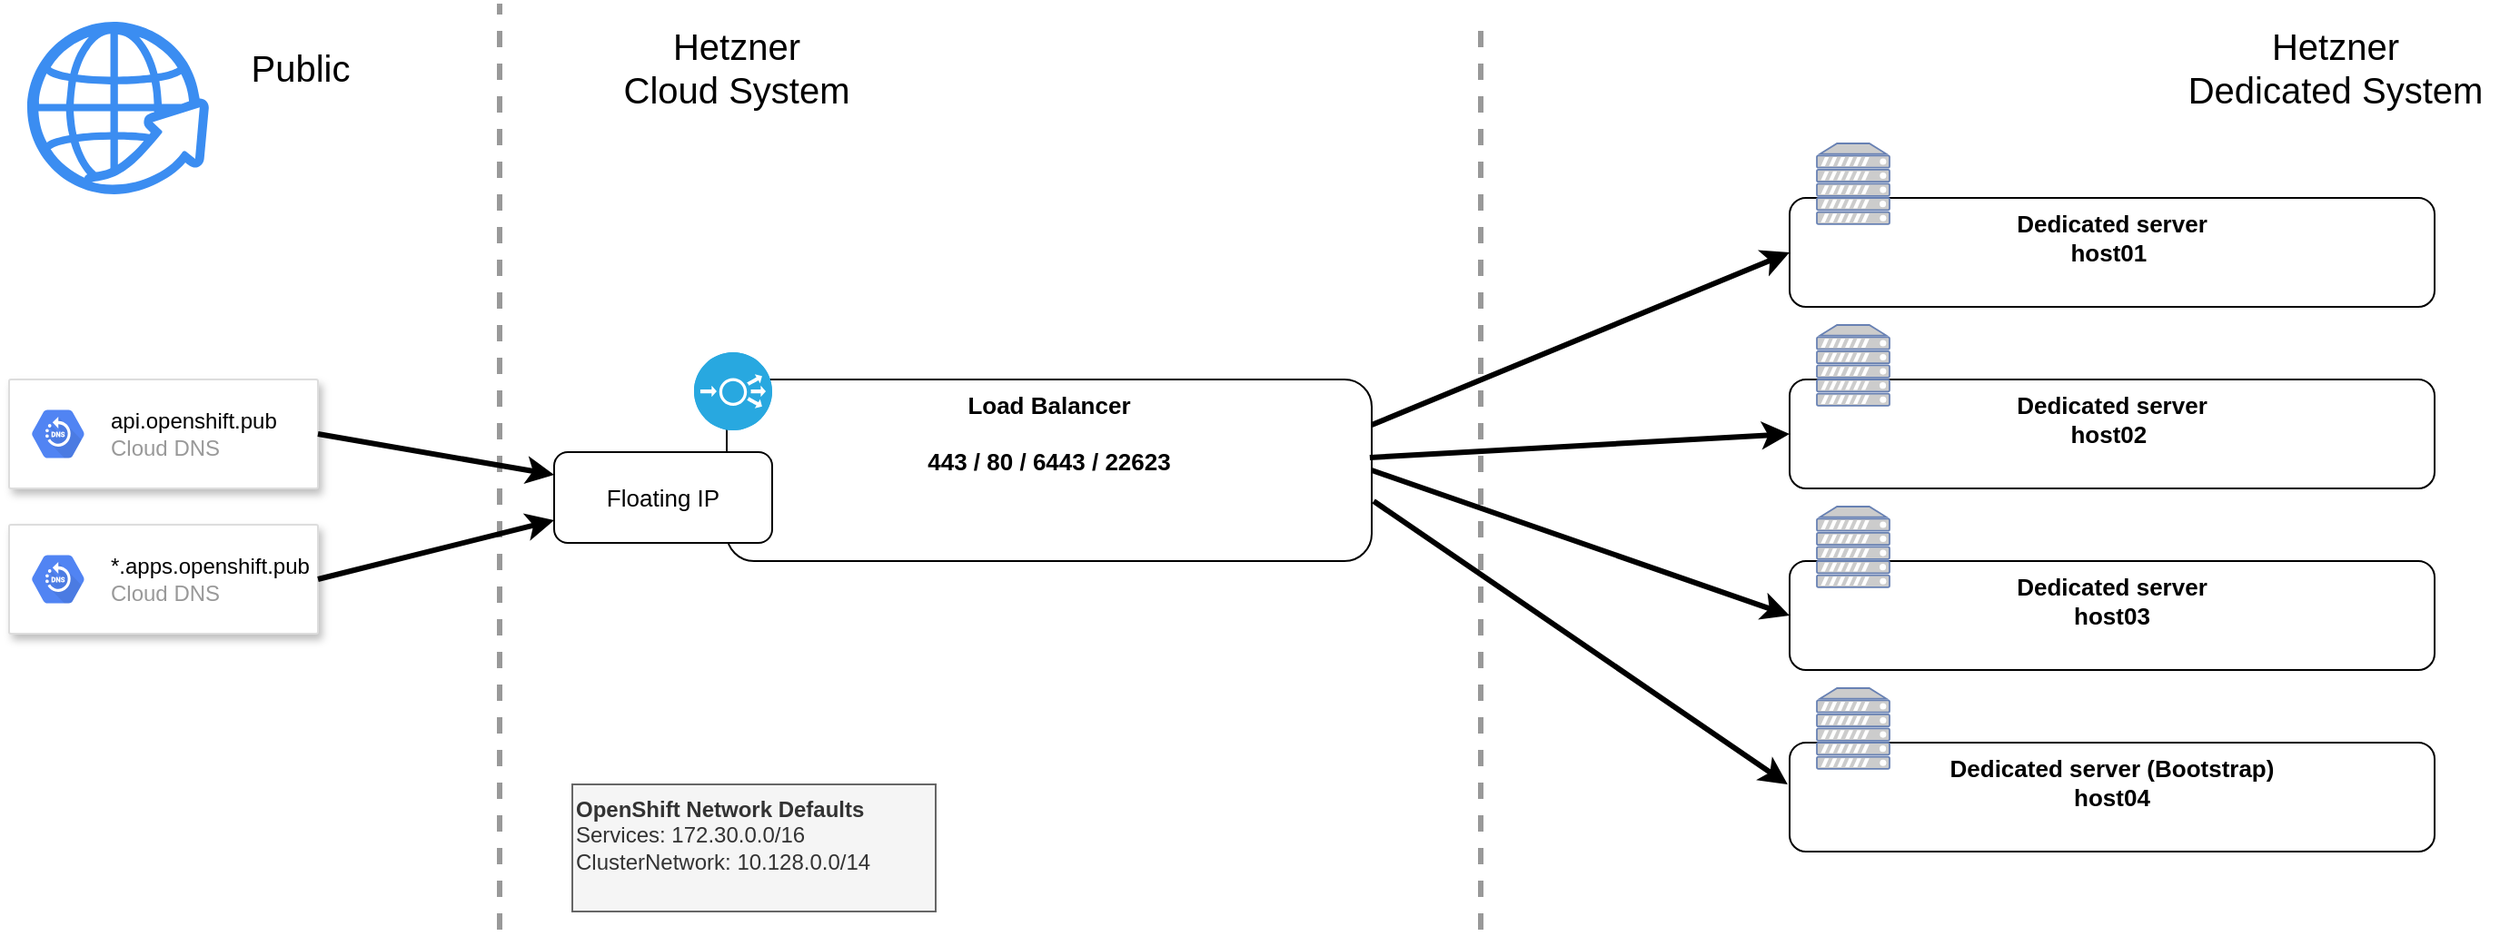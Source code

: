 <mxfile version="14.5.0" type="device" pages="3"><diagram name="v3" id="lkfcKG6pp35yIH5MP4dc"><mxGraphModel dx="3226" dy="1108" grid="1" gridSize="10" guides="1" tooltips="1" connect="1" arrows="1" fold="1" page="1" pageScale="1" pageWidth="1100" pageHeight="850" background="#ffffff" math="0" shadow="0"><root><mxCell id="eTgvTihLtoN4l96RWgwD-0"/><mxCell id="eTgvTihLtoN4l96RWgwD-1" parent="eTgvTihLtoN4l96RWgwD-0"/><mxCell id="eTgvTihLtoN4l96RWgwD-2" value="Hetzner&lt;br&gt;Dedicated System" style="text;html=1;align=center;verticalAlign=middle;resizable=0;points=[];autosize=1;fontSize=20;" vertex="1" parent="eTgvTihLtoN4l96RWgwD-1"><mxGeometry x="900" y="20" width="180" height="50" as="geometry"/></mxCell><mxCell id="eTgvTihLtoN4l96RWgwD-3" value="Hetzner&lt;br&gt;Cloud System" style="text;html=1;align=center;verticalAlign=middle;resizable=0;points=[];autosize=1;fontSize=20;" vertex="1" parent="eTgvTihLtoN4l96RWgwD-1"><mxGeometry x="40" y="20" width="140" height="50" as="geometry"/></mxCell><mxCell id="eTgvTihLtoN4l96RWgwD-4" value="" style="endArrow=none;dashed=1;html=1;fontSize=20;strokeWidth=3;strokeColor=#999999;" edge="1" parent="eTgvTihLtoN4l96RWgwD-1"><mxGeometry width="50" height="50" relative="1" as="geometry"><mxPoint x="520" y="520" as="sourcePoint"/><mxPoint x="520" y="20" as="targetPoint"/></mxGeometry></mxCell><mxCell id="eTgvTihLtoN4l96RWgwD-6" value="&lt;b&gt;OpenShift Network Defaults&lt;/b&gt;&lt;br&gt;Services:&amp;nbsp;172.30.0.0/16&lt;br&gt;ClusterNetwork:&amp;nbsp;10.128.0.0/14&amp;nbsp;&lt;br&gt;&lt;span style=&quot;color: rgba(0 , 0 , 0 , 0) ; font-family: monospace ; font-size: 0px&quot;&gt;Ho%3CmxGraphModel%3E%3Croot%3E%3CmxCell%20id%3D%220%22%2F%3E%3CmxCell%20id%3D%221%22%20parent%3D%220%22%2F%3E%3CmxCell%20id%3D%222%22%20value%3D%22Network%26lt%3Bbr%26gt%3BRange%3A%26amp%3Bnbsp%3B%22%20style%3D%22rounded%3D1%3BwhiteSpace%3Dwrap%3Bhtml%3D1%3BfontSize%3D20%3B%22%20vertex%3D%221%22%20parent%3D%221%22%3E%3CmxGeometry%20x%3D%22120%22%20y%3D%22270%22%20width%3D%22120%22%20height%3D%2260%22%20as%3D%22geometry%22%2F%3E%3C%2FmxCell%3E%3C%2Froot%3E%3C%2FmxGraphModel%3E&lt;/span&gt;&lt;font color=&quot;rgba(0, 0, 0, 0)&quot; face=&quot;monospace&quot;&gt;&lt;span style=&quot;font-size: 0px&quot;&gt;172.30.0.0/16&lt;/span&gt;&lt;/font&gt;&lt;font color=&quot;#ba0000&quot; face=&quot;monospace&quot;&gt;&lt;span style=&quot;font-size: 0px&quot;&gt;172.30.0.0/16&amp;nbsp;172.30.0.0/16&lt;/span&gt;&lt;/font&gt;" style="text;html=1;fillColor=#f5f5f5;align=left;verticalAlign=top;whiteSpace=wrap;rounded=0;fontSize=12;strokeColor=#666666;fontColor=#333333;" vertex="1" parent="eTgvTihLtoN4l96RWgwD-1"><mxGeometry x="20" y="440" width="200" height="70" as="geometry"/></mxCell><mxCell id="eTgvTihLtoN4l96RWgwD-8" value="&lt;b&gt;Load Balancer&lt;br&gt;&lt;br&gt;443 / 80 / 6443 / 22623&lt;br&gt;&lt;/b&gt;" style="rounded=1;whiteSpace=wrap;html=1;strokeColor=#000000;fontSize=13;align=center;verticalAlign=top;" vertex="1" parent="eTgvTihLtoN4l96RWgwD-1"><mxGeometry x="105" y="217" width="355" height="100" as="geometry"/></mxCell><mxCell id="eTgvTihLtoN4l96RWgwD-10" value="" style="endArrow=none;dashed=1;html=1;fontSize=20;strokeWidth=3;strokeColor=#999999;" edge="1" parent="eTgvTihLtoN4l96RWgwD-1"><mxGeometry width="50" height="50" relative="1" as="geometry"><mxPoint x="-20" y="520" as="sourcePoint"/><mxPoint x="-20" y="10" as="targetPoint"/></mxGeometry></mxCell><mxCell id="eTgvTihLtoN4l96RWgwD-11" value="" style="html=1;aspect=fixed;strokeColor=none;shadow=0;align=center;verticalAlign=top;fillColor=#3B8DF1;shape=mxgraph.gcp2.globe_world;fontSize=13;" vertex="1" parent="eTgvTihLtoN4l96RWgwD-1"><mxGeometry x="-280" y="20" width="100" height="95" as="geometry"/></mxCell><mxCell id="eTgvTihLtoN4l96RWgwD-12" value="Public" style="text;html=1;align=center;verticalAlign=middle;resizable=0;points=[];autosize=1;fontSize=20;" vertex="1" parent="eTgvTihLtoN4l96RWgwD-1"><mxGeometry x="-165" y="30" width="70" height="30" as="geometry"/></mxCell><mxCell id="eTgvTihLtoN4l96RWgwD-13" value="" style="strokeColor=#dddddd;shadow=1;strokeWidth=1;rounded=1;absoluteArcSize=1;arcSize=2;labelBackgroundColor=none;fontSize=13;align=left;" vertex="1" parent="eTgvTihLtoN4l96RWgwD-1"><mxGeometry x="-290" y="217" width="170" height="60" as="geometry"/></mxCell><mxCell id="eTgvTihLtoN4l96RWgwD-14" value="&lt;font color=&quot;#000000&quot;&gt;api.openshift.pub&lt;/font&gt;&lt;br&gt;Cloud  DNS" style="dashed=0;connectable=0;html=1;fillColor=#5184F3;strokeColor=none;shape=mxgraph.gcp2.hexIcon;prIcon=cloud_dns;part=1;labelPosition=right;verticalLabelPosition=middle;align=left;verticalAlign=middle;spacingLeft=5;fontColor=#999999;fontSize=12;" vertex="1" parent="eTgvTihLtoN4l96RWgwD-13"><mxGeometry y="0.5" width="44" height="39" relative="1" as="geometry"><mxPoint x="5" y="-19.5" as="offset"/></mxGeometry></mxCell><mxCell id="eTgvTihLtoN4l96RWgwD-15" value="" style="strokeColor=#dddddd;shadow=1;strokeWidth=1;rounded=1;absoluteArcSize=1;arcSize=2;labelBackgroundColor=none;fontSize=13;align=left;" vertex="1" parent="eTgvTihLtoN4l96RWgwD-1"><mxGeometry x="-290" y="297" width="170" height="60" as="geometry"/></mxCell><mxCell id="eTgvTihLtoN4l96RWgwD-16" value="&lt;font color=&quot;#000000&quot;&gt;*.apps.openshift.pub&lt;/font&gt;&lt;br&gt;Cloud  DNS" style="dashed=0;connectable=0;html=1;fillColor=#5184F3;strokeColor=none;shape=mxgraph.gcp2.hexIcon;prIcon=cloud_dns;part=1;labelPosition=right;verticalLabelPosition=middle;align=left;verticalAlign=middle;spacingLeft=5;fontColor=#999999;fontSize=12;" vertex="1" parent="eTgvTihLtoN4l96RWgwD-15"><mxGeometry y="0.5" width="44" height="39" relative="1" as="geometry"><mxPoint x="5" y="-19.5" as="offset"/></mxGeometry></mxCell><mxCell id="eTgvTihLtoN4l96RWgwD-17" value="&lt;span style=&quot;color: rgb(0 , 0 , 0) ; font-family: &amp;#34;helvetica&amp;#34; ; font-size: 13px ; font-style: normal ; font-weight: 400 ; letter-spacing: normal ; text-align: center ; text-indent: 0px ; text-transform: none ; word-spacing: 0px ; background-color: rgb(255 , 255 , 255) ; display: inline ; float: none&quot;&gt;Floating IP&lt;/span&gt;&lt;br style=&quot;color: rgb(0 , 0 , 0) ; font-family: &amp;#34;helvetica&amp;#34; ; font-size: 13px ; font-style: normal ; font-weight: 400 ; letter-spacing: normal ; text-align: center ; text-indent: 0px ; text-transform: none ; word-spacing: 0px&quot;&gt;" style="rounded=1;whiteSpace=wrap;html=1;" vertex="1" parent="eTgvTihLtoN4l96RWgwD-1"><mxGeometry x="10" y="257" width="120" height="50" as="geometry"/></mxCell><mxCell id="eTgvTihLtoN4l96RWgwD-18" value="" style="endArrow=classic;html=1;strokeWidth=3;fontSize=13;exitX=1;exitY=0.5;exitDx=0;exitDy=0;entryX=0;entryY=0.25;entryDx=0;entryDy=0;" edge="1" parent="eTgvTihLtoN4l96RWgwD-1" source="eTgvTihLtoN4l96RWgwD-13" target="eTgvTihLtoN4l96RWgwD-17"><mxGeometry width="50" height="50" relative="1" as="geometry"><mxPoint x="240" y="157" as="sourcePoint"/><mxPoint x="290" y="107" as="targetPoint"/></mxGeometry></mxCell><mxCell id="eTgvTihLtoN4l96RWgwD-19" value="" style="endArrow=classic;html=1;strokeWidth=3;fontSize=13;exitX=1;exitY=0.5;exitDx=0;exitDy=0;entryX=0;entryY=0.75;entryDx=0;entryDy=0;" edge="1" parent="eTgvTihLtoN4l96RWgwD-1" source="eTgvTihLtoN4l96RWgwD-15" target="eTgvTihLtoN4l96RWgwD-17"><mxGeometry width="50" height="50" relative="1" as="geometry"><mxPoint x="-110" y="257" as="sourcePoint"/><mxPoint x="20" y="297" as="targetPoint"/></mxGeometry></mxCell><mxCell id="eTgvTihLtoN4l96RWgwD-26" value="&lt;b&gt;Dedicated server &lt;br&gt;host01&lt;/b&gt;&lt;b&gt;&amp;nbsp;&lt;/b&gt;" style="rounded=1;whiteSpace=wrap;html=1;strokeColor=#000000;fontSize=13;align=center;verticalAlign=top;" vertex="1" parent="eTgvTihLtoN4l96RWgwD-1"><mxGeometry x="690" y="117" width="355" height="60" as="geometry"/></mxCell><mxCell id="eTgvTihLtoN4l96RWgwD-27" value="" style="fontColor=#0066CC;verticalAlign=top;verticalLabelPosition=bottom;labelPosition=center;align=center;html=1;outlineConnect=0;fillColor=#CCCCCC;strokeColor=#6881B3;gradientColor=none;gradientDirection=north;strokeWidth=2;shape=mxgraph.networks.server;" vertex="1" parent="eTgvTihLtoN4l96RWgwD-1"><mxGeometry x="705" y="87" width="40" height="44.44" as="geometry"/></mxCell><mxCell id="eTgvTihLtoN4l96RWgwD-28" value="&lt;b&gt;Dedicated server &lt;br&gt;host02&lt;/b&gt;&lt;b&gt;&amp;nbsp;&lt;/b&gt;" style="rounded=1;whiteSpace=wrap;html=1;strokeColor=#000000;fontSize=13;align=center;verticalAlign=top;" vertex="1" parent="eTgvTihLtoN4l96RWgwD-1"><mxGeometry x="690" y="217" width="355" height="60" as="geometry"/></mxCell><mxCell id="eTgvTihLtoN4l96RWgwD-29" value="" style="fontColor=#0066CC;verticalAlign=top;verticalLabelPosition=bottom;labelPosition=center;align=center;html=1;outlineConnect=0;fillColor=#CCCCCC;strokeColor=#6881B3;gradientColor=none;gradientDirection=north;strokeWidth=2;shape=mxgraph.networks.server;" vertex="1" parent="eTgvTihLtoN4l96RWgwD-1"><mxGeometry x="705" y="187" width="40" height="44.44" as="geometry"/></mxCell><mxCell id="eTgvTihLtoN4l96RWgwD-30" value="&lt;b&gt;Dedicated server &lt;br&gt;host03&lt;/b&gt;" style="rounded=1;whiteSpace=wrap;html=1;strokeColor=#000000;fontSize=13;align=center;verticalAlign=top;" vertex="1" parent="eTgvTihLtoN4l96RWgwD-1"><mxGeometry x="690" y="317" width="355" height="60" as="geometry"/></mxCell><mxCell id="eTgvTihLtoN4l96RWgwD-31" value="" style="fontColor=#0066CC;verticalAlign=top;verticalLabelPosition=bottom;labelPosition=center;align=center;html=1;outlineConnect=0;fillColor=#CCCCCC;strokeColor=#6881B3;gradientColor=none;gradientDirection=north;strokeWidth=2;shape=mxgraph.networks.server;" vertex="1" parent="eTgvTihLtoN4l96RWgwD-1"><mxGeometry x="705" y="287" width="40" height="44.44" as="geometry"/></mxCell><mxCell id="eTgvTihLtoN4l96RWgwD-32" value="&lt;b&gt;Dedicated server (Bootstrap)&lt;br&gt;host04&lt;/b&gt;&lt;br&gt;&lt;b&gt;&amp;nbsp;&lt;/b&gt;" style="rounded=1;whiteSpace=wrap;html=1;strokeColor=#000000;fontSize=13;align=center;verticalAlign=top;" vertex="1" parent="eTgvTihLtoN4l96RWgwD-1"><mxGeometry x="690" y="417" width="355" height="60" as="geometry"/></mxCell><mxCell id="eTgvTihLtoN4l96RWgwD-33" value="" style="fontColor=#0066CC;verticalAlign=top;verticalLabelPosition=bottom;labelPosition=center;align=center;html=1;outlineConnect=0;fillColor=#CCCCCC;strokeColor=#6881B3;gradientColor=none;gradientDirection=north;strokeWidth=2;shape=mxgraph.networks.server;" vertex="1" parent="eTgvTihLtoN4l96RWgwD-1"><mxGeometry x="705" y="387" width="40" height="44.44" as="geometry"/></mxCell><mxCell id="eTgvTihLtoN4l96RWgwD-34" value="" style="fillColor=#28A8E0;verticalLabelPosition=bottom;html=1;strokeColor=#ffffff;verticalAlign=top;align=center;points=[[0.145,0.145,0],[0.5,0,0],[0.855,0.145,0],[1,0.5,0],[0.855,0.855,0],[0.5,1,0],[0.145,0.855,0],[0,0.5,0]];pointerEvents=1;shape=mxgraph.cisco_safe.compositeIcon;bgIcon=ellipse;resIcon=mxgraph.cisco_safe.capability.load_balancer;" vertex="1" parent="eTgvTihLtoN4l96RWgwD-1"><mxGeometry x="87" y="202" width="43" height="43" as="geometry"/></mxCell><mxCell id="eTgvTihLtoN4l96RWgwD-35" value="" style="endArrow=classic;html=1;strokeWidth=3;fontSize=13;exitX=1;exitY=0.25;exitDx=0;exitDy=0;entryX=0;entryY=0.5;entryDx=0;entryDy=0;" edge="1" parent="eTgvTihLtoN4l96RWgwD-1" source="eTgvTihLtoN4l96RWgwD-8" target="eTgvTihLtoN4l96RWgwD-26"><mxGeometry width="50" height="50" relative="1" as="geometry"><mxPoint x="-10" y="307" as="sourcePoint"/><mxPoint x="640" y="177" as="targetPoint"/></mxGeometry></mxCell><mxCell id="eTgvTihLtoN4l96RWgwD-36" value="" style="endArrow=classic;html=1;strokeWidth=3;fontSize=13;exitX=0.997;exitY=0.43;exitDx=0;exitDy=0;entryX=0;entryY=0.5;entryDx=0;entryDy=0;exitPerimeter=0;" edge="1" parent="eTgvTihLtoN4l96RWgwD-1" source="eTgvTihLtoN4l96RWgwD-8" target="eTgvTihLtoN4l96RWgwD-28"><mxGeometry width="50" height="50" relative="1" as="geometry"><mxPoint x="470" y="252" as="sourcePoint"/><mxPoint x="700" y="157" as="targetPoint"/></mxGeometry></mxCell><mxCell id="eTgvTihLtoN4l96RWgwD-37" value="" style="endArrow=classic;html=1;strokeWidth=3;fontSize=13;exitX=1;exitY=0.5;exitDx=0;exitDy=0;entryX=0;entryY=0.5;entryDx=0;entryDy=0;" edge="1" parent="eTgvTihLtoN4l96RWgwD-1" source="eTgvTihLtoN4l96RWgwD-8" target="eTgvTihLtoN4l96RWgwD-30"><mxGeometry width="50" height="50" relative="1" as="geometry"><mxPoint x="480" y="262" as="sourcePoint"/><mxPoint x="710" y="167" as="targetPoint"/></mxGeometry></mxCell><mxCell id="eTgvTihLtoN4l96RWgwD-38" value="" style="endArrow=classic;html=1;strokeWidth=3;fontSize=13;exitX=1.003;exitY=0.67;exitDx=0;exitDy=0;entryX=-0.003;entryY=0.383;entryDx=0;entryDy=0;entryPerimeter=0;exitPerimeter=0;" edge="1" parent="eTgvTihLtoN4l96RWgwD-1" source="eTgvTihLtoN4l96RWgwD-8" target="eTgvTihLtoN4l96RWgwD-32"><mxGeometry width="50" height="50" relative="1" as="geometry"><mxPoint x="470" y="277" as="sourcePoint"/><mxPoint x="700" y="357" as="targetPoint"/></mxGeometry></mxCell></root></mxGraphModel></diagram><diagram name="v2" id="822b0af5-4adb-64df-f703-e8dfc1f81529"><mxGraphModel dx="2163" dy="554" grid="1" gridSize="10" guides="1" tooltips="1" connect="1" arrows="1" fold="1" page="1" pageScale="1" pageWidth="1100" pageHeight="850" background="#ffffff" math="0" shadow="0"><root><mxCell id="0"/><mxCell id="1" parent="0"/><mxCell id="Nohmi8-znlR4U0tiQHkD-1" value="Hetzner&lt;br&gt;Dedicated System" style="text;html=1;align=center;verticalAlign=middle;resizable=0;points=[];autosize=1;fontSize=20;" parent="1" vertex="1"><mxGeometry x="900" y="20" width="180" height="50" as="geometry"/></mxCell><mxCell id="Nohmi8-znlR4U0tiQHkD-2" value="Hetzner&lt;br&gt;Cloud System" style="text;html=1;align=center;verticalAlign=middle;resizable=0;points=[];autosize=1;fontSize=20;" parent="1" vertex="1"><mxGeometry x="40" y="20" width="140" height="50" as="geometry"/></mxCell><mxCell id="Nohmi8-znlR4U0tiQHkD-3" value="" style="endArrow=none;dashed=1;html=1;fontSize=20;strokeWidth=3;strokeColor=#999999;" parent="1" edge="1"><mxGeometry width="50" height="50" relative="1" as="geometry"><mxPoint x="520" y="820" as="sourcePoint"/><mxPoint x="520" y="20" as="targetPoint"/></mxGeometry></mxCell><mxCell id="Nohmi8-znlR4U0tiQHkD-4" value="OpenShift Node Network&lt;br style=&quot;font-size: 13px;&quot;&gt;range:&amp;nbsp;&amp;nbsp;172.22.0.0/16" style="rounded=1;whiteSpace=wrap;html=1;fontSize=13;" parent="1" vertex="1"><mxGeometry x="60" y="150" width="400" height="50" as="geometry"/></mxCell><mxCell id="Nohmi8-znlR4U0tiQHkD-7" value="&lt;b&gt;OpenShift Network Defaults&lt;/b&gt;&lt;br&gt;Services:&amp;nbsp;172.30.0.0/16&lt;br&gt;ClusterNetwork:&amp;nbsp;10.128.0.0/14&amp;nbsp;&lt;br&gt;&lt;span style=&quot;color: rgba(0 , 0 , 0 , 0) ; font-family: monospace ; font-size: 0px&quot;&gt;Ho%3CmxGraphModel%3E%3Croot%3E%3CmxCell%20id%3D%220%22%2F%3E%3CmxCell%20id%3D%221%22%20parent%3D%220%22%2F%3E%3CmxCell%20id%3D%222%22%20value%3D%22Network%26lt%3Bbr%26gt%3BRange%3A%26amp%3Bnbsp%3B%22%20style%3D%22rounded%3D1%3BwhiteSpace%3Dwrap%3Bhtml%3D1%3BfontSize%3D20%3B%22%20vertex%3D%221%22%20parent%3D%221%22%3E%3CmxGeometry%20x%3D%22120%22%20y%3D%22270%22%20width%3D%22120%22%20height%3D%2260%22%20as%3D%22geometry%22%2F%3E%3C%2FmxCell%3E%3C%2Froot%3E%3C%2FmxGraphModel%3E&lt;/span&gt;&lt;font color=&quot;rgba(0, 0, 0, 0)&quot; face=&quot;monospace&quot;&gt;&lt;span style=&quot;font-size: 0px&quot;&gt;172.30.0.0/16&lt;/span&gt;&lt;/font&gt;&lt;font color=&quot;#ba0000&quot; face=&quot;monospace&quot;&gt;&lt;span style=&quot;font-size: 0px&quot;&gt;172.30.0.0/16&amp;nbsp;172.30.0.0/16&lt;/span&gt;&lt;/font&gt;" style="text;html=1;fillColor=#f5f5f5;align=left;verticalAlign=top;whiteSpace=wrap;rounded=0;fontSize=12;strokeColor=#666666;fontColor=#333333;" parent="1" vertex="1"><mxGeometry x="70" y="750" width="200" height="70" as="geometry"/></mxCell><mxCell id="Nohmi8-znlR4U0tiQHkD-8" value="Subnet - type: cloud&amp;nbsp;&amp;nbsp;&lt;br&gt;range:&amp;nbsp;&amp;nbsp;172.22.1.0/24" style="rounded=1;whiteSpace=wrap;html=1;fontSize=13;" parent="1" vertex="1"><mxGeometry x="60" y="250" width="180" height="40" as="geometry"/></mxCell><mxCell id="Nohmi8-znlR4U0tiQHkD-11" value="&lt;b&gt;Cloud Server&lt;/b&gt;&lt;br&gt;IP: 172.22.1.10&lt;br&gt;+ Dynamic Public IP" style="rounded=1;whiteSpace=wrap;html=1;strokeColor=#000000;fontSize=13;align=center;verticalAlign=top;" parent="1" vertex="1"><mxGeometry x="105" y="440" width="355" height="100" as="geometry"/></mxCell><mxCell id="Nohmi8-znlR4U0tiQHkD-10" value="" style="fontColor=#0066CC;verticalAlign=top;verticalLabelPosition=bottom;labelPosition=center;align=center;html=1;outlineConnect=0;fillColor=#CCCCCC;strokeColor=#6881B3;gradientColor=none;gradientDirection=north;strokeWidth=2;shape=mxgraph.networks.server;" parent="1" vertex="1"><mxGeometry x="90" y="425" width="40" height="44.44" as="geometry"/></mxCell><mxCell id="Nohmi8-znlR4U0tiQHkD-12" value="" style="endArrow=none;dashed=1;html=1;fontSize=20;strokeWidth=3;strokeColor=#999999;" parent="1" edge="1"><mxGeometry width="50" height="50" relative="1" as="geometry"><mxPoint x="-20" y="830" as="sourcePoint"/><mxPoint x="-20" y="10" as="targetPoint"/></mxGeometry></mxCell><mxCell id="Nohmi8-znlR4U0tiQHkD-13" value="" style="html=1;aspect=fixed;strokeColor=none;shadow=0;align=center;verticalAlign=top;fillColor=#3B8DF1;shape=mxgraph.gcp2.globe_world;fontSize=13;" parent="1" vertex="1"><mxGeometry x="-280" y="20" width="100" height="95" as="geometry"/></mxCell><mxCell id="Nohmi8-znlR4U0tiQHkD-15" value="Public" style="text;html=1;align=center;verticalAlign=middle;resizable=0;points=[];autosize=1;fontSize=20;" parent="1" vertex="1"><mxGeometry x="-165" y="30" width="70" height="30" as="geometry"/></mxCell><mxCell id="Nohmi8-znlR4U0tiQHkD-20" value="" style="strokeColor=#dddddd;shadow=1;strokeWidth=1;rounded=1;absoluteArcSize=1;arcSize=2;labelBackgroundColor=none;fontSize=13;align=left;" parent="1" vertex="1"><mxGeometry x="-290" y="440" width="170" height="60" as="geometry"/></mxCell><mxCell id="Nohmi8-znlR4U0tiQHkD-21" value="&lt;font color=&quot;#000000&quot;&gt;api.openshift.pub&lt;/font&gt;&lt;br&gt;Cloud  DNS" style="dashed=0;connectable=0;html=1;fillColor=#5184F3;strokeColor=none;shape=mxgraph.gcp2.hexIcon;prIcon=cloud_dns;part=1;labelPosition=right;verticalLabelPosition=middle;align=left;verticalAlign=middle;spacingLeft=5;fontColor=#999999;fontSize=12;" parent="Nohmi8-znlR4U0tiQHkD-20" vertex="1"><mxGeometry y="0.5" width="44" height="39" relative="1" as="geometry"><mxPoint x="5" y="-19.5" as="offset"/></mxGeometry></mxCell><mxCell id="Nohmi8-znlR4U0tiQHkD-22" value="" style="strokeColor=#dddddd;shadow=1;strokeWidth=1;rounded=1;absoluteArcSize=1;arcSize=2;labelBackgroundColor=none;fontSize=13;align=left;" parent="1" vertex="1"><mxGeometry x="-290" y="520" width="170" height="60" as="geometry"/></mxCell><mxCell id="Nohmi8-znlR4U0tiQHkD-23" value="&lt;font color=&quot;#000000&quot;&gt;*.apps.openshift.pub&lt;/font&gt;&lt;br&gt;Cloud  DNS" style="dashed=0;connectable=0;html=1;fillColor=#5184F3;strokeColor=none;shape=mxgraph.gcp2.hexIcon;prIcon=cloud_dns;part=1;labelPosition=right;verticalLabelPosition=middle;align=left;verticalAlign=middle;spacingLeft=5;fontColor=#999999;fontSize=12;" parent="Nohmi8-znlR4U0tiQHkD-22" vertex="1"><mxGeometry y="0.5" width="44" height="39" relative="1" as="geometry"><mxPoint x="5" y="-19.5" as="offset"/></mxGeometry></mxCell><mxCell id="Nohmi8-znlR4U0tiQHkD-25" value="&lt;meta charset=&quot;utf-8&quot;&gt;&lt;span style=&quot;color: rgb(0, 0, 0); font-family: helvetica; font-size: 13px; font-style: normal; font-weight: 400; letter-spacing: normal; text-align: center; text-indent: 0px; text-transform: none; word-spacing: 0px; background-color: rgb(255, 255, 255); display: inline; float: none;&quot;&gt;Floating IP&lt;/span&gt;&lt;br style=&quot;color: rgb(0, 0, 0); font-family: helvetica; font-size: 13px; font-style: normal; font-weight: 400; letter-spacing: normal; text-align: center; text-indent: 0px; text-transform: none; word-spacing: 0px;&quot;&gt;&lt;span style=&quot;font-style: normal; font-weight: 400; letter-spacing: normal; text-indent: 0px; text-transform: none; word-spacing: 0px; color: rgb(56, 56, 56); font-family: roboto, sans-serif; font-size: medium; text-align: left;&quot;&gt;78.46.236.55&lt;/span&gt;" style="rounded=1;whiteSpace=wrap;html=1;" parent="1" vertex="1"><mxGeometry x="10" y="480" width="120" height="50" as="geometry"/></mxCell><mxCell id="Nohmi8-znlR4U0tiQHkD-26" value="" style="endArrow=classic;html=1;strokeWidth=3;fontSize=13;exitX=1;exitY=0.5;exitDx=0;exitDy=0;entryX=0;entryY=0.25;entryDx=0;entryDy=0;" parent="1" source="Nohmi8-znlR4U0tiQHkD-20" target="Nohmi8-znlR4U0tiQHkD-25" edge="1"><mxGeometry width="50" height="50" relative="1" as="geometry"><mxPoint x="240" y="380" as="sourcePoint"/><mxPoint x="290" y="330" as="targetPoint"/></mxGeometry></mxCell><mxCell id="Nohmi8-znlR4U0tiQHkD-27" value="" style="endArrow=classic;html=1;strokeWidth=3;fontSize=13;exitX=1;exitY=0.5;exitDx=0;exitDy=0;entryX=0;entryY=0.75;entryDx=0;entryDy=0;" parent="1" source="Nohmi8-znlR4U0tiQHkD-22" target="Nohmi8-znlR4U0tiQHkD-25" edge="1"><mxGeometry width="50" height="50" relative="1" as="geometry"><mxPoint x="-110" y="480" as="sourcePoint"/><mxPoint x="20" y="520" as="targetPoint"/></mxGeometry></mxCell><mxCell id="Nohmi8-znlR4U0tiQHkD-28" value="" style="endArrow=none;html=1;strokeWidth=3;fontSize=13;entryX=0.5;entryY=1;entryDx=0;entryDy=0;exitX=0.25;exitY=0;exitDx=0;exitDy=0;" parent="1" source="Nohmi8-znlR4U0tiQHkD-11" target="Nohmi8-znlR4U0tiQHkD-8" edge="1"><mxGeometry width="50" height="50" relative="1" as="geometry"><mxPoint x="240" y="430" as="sourcePoint"/><mxPoint x="290" y="380" as="targetPoint"/></mxGeometry></mxCell><mxCell id="Nohmi8-znlR4U0tiQHkD-31" value="" style="endArrow=none;html=1;strokeWidth=3;fontSize=13;exitX=0.5;exitY=0;exitDx=0;exitDy=0;entryX=0.224;entryY=1.033;entryDx=0;entryDy=0;entryPerimeter=0;" parent="1" source="Nohmi8-znlR4U0tiQHkD-8" target="Nohmi8-znlR4U0tiQHkD-4" edge="1"><mxGeometry width="50" height="50" relative="1" as="geometry"><mxPoint x="203.75" y="450" as="sourcePoint"/><mxPoint x="160" y="330" as="targetPoint"/></mxGeometry></mxCell><mxCell id="Nohmi8-znlR4U0tiQHkD-33" value="Subnet -&amp;nbsp;type: vswitch&amp;nbsp;&lt;br&gt;range:&amp;nbsp;&amp;nbsp;172.22.2.0/24" style="rounded=1;whiteSpace=wrap;html=1;fontSize=13;" parent="1" vertex="1"><mxGeometry x="270" y="250" width="180" height="40" as="geometry"/></mxCell><mxCell id="Nohmi8-znlR4U0tiQHkD-34" value="" style="endArrow=none;html=1;strokeWidth=3;fontSize=13;exitX=0.5;exitY=0;exitDx=0;exitDy=0;entryX=0.75;entryY=1;entryDx=0;entryDy=0;" parent="1" source="Nohmi8-znlR4U0tiQHkD-33" target="Nohmi8-znlR4U0tiQHkD-4" edge="1"><mxGeometry width="50" height="50" relative="1" as="geometry"><mxPoint x="403.75" y="448.35" as="sourcePoint"/><mxPoint x="349.6" y="200.0" as="targetPoint"/></mxGeometry></mxCell><mxCell id="Nohmi8-znlR4U0tiQHkD-35" value="vSwitch (vlan id: 4000)&amp;nbsp;&lt;br&gt;IP 172.22.2.1/24" style="rounded=1;whiteSpace=wrap;html=1;fontSize=13;" parent="1" vertex="1"><mxGeometry x="600" y="250" width="180" height="40" as="geometry"/></mxCell><mxCell id="Nohmi8-znlR4U0tiQHkD-36" value="" style="endArrow=none;html=1;strokeWidth=3;fontSize=13;exitX=1;exitY=0.5;exitDx=0;exitDy=0;entryX=0;entryY=0.5;entryDx=0;entryDy=0;" parent="1" source="Nohmi8-znlR4U0tiQHkD-33" target="Nohmi8-znlR4U0tiQHkD-35" edge="1"><mxGeometry width="50" height="50" relative="1" as="geometry"><mxPoint x="370" y="260" as="sourcePoint"/><mxPoint x="370" y="210" as="targetPoint"/></mxGeometry></mxCell><mxCell id="Nohmi8-znlR4U0tiQHkD-48" value="&lt;b&gt;Dedicated server &lt;br&gt;host02.openshift.pub&lt;/b&gt;&lt;br&gt;172.22.2.3&lt;br&gt;&lt;b&gt;&amp;nbsp;&lt;/b&gt;" style="rounded=1;whiteSpace=wrap;html=1;strokeColor=#000000;fontSize=13;align=center;verticalAlign=top;" parent="1" vertex="1"><mxGeometry x="690" y="340" width="355" height="60" as="geometry"/></mxCell><mxCell id="Nohmi8-znlR4U0tiQHkD-49" value="" style="fontColor=#0066CC;verticalAlign=top;verticalLabelPosition=bottom;labelPosition=center;align=center;html=1;outlineConnect=0;fillColor=#CCCCCC;strokeColor=#6881B3;gradientColor=none;gradientDirection=north;strokeWidth=2;shape=mxgraph.networks.server;" parent="1" vertex="1"><mxGeometry x="705" y="310" width="40" height="44.44" as="geometry"/></mxCell><mxCell id="DxOAzLoghgB3rbCjQoyR-2" value="&lt;b&gt;Dedicated server &lt;br&gt;host03.openshift.pub&lt;/b&gt;&lt;br&gt;172.22.2.4&lt;br&gt;&lt;b&gt;&amp;nbsp;&lt;/b&gt;" style="rounded=1;whiteSpace=wrap;html=1;strokeColor=#000000;fontSize=13;align=center;verticalAlign=top;" parent="1" vertex="1"><mxGeometry x="690" y="440" width="355" height="60" as="geometry"/></mxCell><mxCell id="DxOAzLoghgB3rbCjQoyR-3" value="" style="fontColor=#0066CC;verticalAlign=top;verticalLabelPosition=bottom;labelPosition=center;align=center;html=1;outlineConnect=0;fillColor=#CCCCCC;strokeColor=#6881B3;gradientColor=none;gradientDirection=north;strokeWidth=2;shape=mxgraph.networks.server;" parent="1" vertex="1"><mxGeometry x="705" y="410" width="40" height="44.44" as="geometry"/></mxCell><mxCell id="DxOAzLoghgB3rbCjQoyR-4" value="&lt;b&gt;Dedicated server &lt;br&gt;host04.openshift.pub&lt;/b&gt;&lt;br&gt;172.22.2.5&lt;br&gt;&lt;b&gt;&amp;nbsp;&lt;/b&gt;" style="rounded=1;whiteSpace=wrap;html=1;strokeColor=#000000;fontSize=13;align=center;verticalAlign=top;" parent="1" vertex="1"><mxGeometry x="690" y="540" width="355" height="60" as="geometry"/></mxCell><mxCell id="DxOAzLoghgB3rbCjQoyR-5" value="" style="fontColor=#0066CC;verticalAlign=top;verticalLabelPosition=bottom;labelPosition=center;align=center;html=1;outlineConnect=0;fillColor=#CCCCCC;strokeColor=#6881B3;gradientColor=none;gradientDirection=north;strokeWidth=2;shape=mxgraph.networks.server;" parent="1" vertex="1"><mxGeometry x="705" y="510" width="40" height="44.44" as="geometry"/></mxCell><mxCell id="M9Ms6BzpeYMwCua7DG06-1" value="&lt;b&gt;Dedicated server (Bootstrap)&lt;br&gt;host04.openshift.pub&lt;/b&gt;&lt;br&gt;172.22.2.6&lt;br&gt;&lt;b&gt;&amp;nbsp;&lt;/b&gt;" style="rounded=1;whiteSpace=wrap;html=1;strokeColor=#000000;fontSize=13;align=center;verticalAlign=top;" parent="1" vertex="1"><mxGeometry x="690" y="640" width="355" height="60" as="geometry"/></mxCell><mxCell id="M9Ms6BzpeYMwCua7DG06-2" value="" style="fontColor=#0066CC;verticalAlign=top;verticalLabelPosition=bottom;labelPosition=center;align=center;html=1;outlineConnect=0;fillColor=#CCCCCC;strokeColor=#6881B3;gradientColor=none;gradientDirection=north;strokeWidth=2;shape=mxgraph.networks.server;" parent="1" vertex="1"><mxGeometry x="705" y="610" width="40" height="44.44" as="geometry"/></mxCell></root></mxGraphModel></diagram><diagram name="v1" id="N4fM8PyZcpdp3dxoVc9c"><mxGraphModel dx="1106" dy="1003" grid="1" gridSize="10" guides="1" tooltips="1" connect="1" arrows="1" fold="1" page="1" pageScale="1" pageWidth="1100" pageHeight="850" background="#ffffff" math="0" shadow="0"><root><mxCell id="WZ91Y5s58fb6resYP114-0"/><mxCell id="WZ91Y5s58fb6resYP114-1" parent="WZ91Y5s58fb6resYP114-0"/><mxCell id="WZ91Y5s58fb6resYP114-2" value="&lt;b&gt;Dedicated server &lt;/b&gt;&lt;br&gt;&lt;b&gt;host01.openshift.pub&lt;/b&gt;&lt;br&gt;172.22.2.2&lt;br&gt;&lt;b&gt;&amp;nbsp;&lt;/b&gt;" style="rounded=1;whiteSpace=wrap;html=1;strokeColor=#000000;fontSize=13;align=center;verticalAlign=top;" parent="WZ91Y5s58fb6resYP114-1" vertex="1"><mxGeometry x="695" y="350" width="355" height="210" as="geometry"/></mxCell><mxCell id="WZ91Y5s58fb6resYP114-3" value="master01.h.openshift.pub&lt;br&gt;172.22.2.11" style="rounded=1;whiteSpace=wrap;html=1;fontSize=13;" parent="WZ91Y5s58fb6resYP114-1" vertex="1"><mxGeometry x="782.5" y="422.22" width="237.5" height="40" as="geometry"/></mxCell><mxCell id="WZ91Y5s58fb6resYP114-4" value="Hetzner&lt;br&gt;Dedicated System" style="text;html=1;align=center;verticalAlign=middle;resizable=0;points=[];autosize=1;fontSize=20;" parent="WZ91Y5s58fb6resYP114-1" vertex="1"><mxGeometry x="900" y="20" width="180" height="50" as="geometry"/></mxCell><mxCell id="WZ91Y5s58fb6resYP114-6" value="" style="endArrow=none;dashed=1;html=1;fontSize=20;strokeWidth=3;strokeColor=#999999;" parent="WZ91Y5s58fb6resYP114-1" edge="1"><mxGeometry width="50" height="50" relative="1" as="geometry"><mxPoint x="520" y="820" as="sourcePoint"/><mxPoint x="520" y="20" as="targetPoint"/></mxGeometry></mxCell><mxCell id="WZ91Y5s58fb6resYP114-8" value="&lt;b&gt;OpenShift Network Defaults&lt;/b&gt;&lt;br&gt;Services:&amp;nbsp;172.30.0.0/16&lt;br&gt;ClusterNetwork:&amp;nbsp;10.128.0.0/14&amp;nbsp;&lt;br&gt;&lt;span style=&quot;color: rgba(0 , 0 , 0 , 0) ; font-family: monospace ; font-size: 0px&quot;&gt;Ho%3CmxGraphModel%3E%3Croot%3E%3CmxCell%20id%3D%220%22%2F%3E%3CmxCell%20id%3D%221%22%20parent%3D%220%22%2F%3E%3CmxCell%20id%3D%222%22%20value%3D%22Network%26lt%3Bbr%26gt%3BRange%3A%26amp%3Bnbsp%3B%22%20style%3D%22rounded%3D1%3BwhiteSpace%3Dwrap%3Bhtml%3D1%3BfontSize%3D20%3B%22%20vertex%3D%221%22%20parent%3D%221%22%3E%3CmxGeometry%20x%3D%22120%22%20y%3D%22270%22%20width%3D%22120%22%20height%3D%2260%22%20as%3D%22geometry%22%2F%3E%3C%2FmxCell%3E%3C%2Froot%3E%3C%2FmxGraphModel%3E&lt;/span&gt;&lt;font color=&quot;rgba(0, 0, 0, 0)&quot; face=&quot;monospace&quot;&gt;&lt;span style=&quot;font-size: 0px&quot;&gt;172.30.0.0/16&lt;/span&gt;&lt;/font&gt;&lt;font color=&quot;#ba0000&quot; face=&quot;monospace&quot;&gt;&lt;span style=&quot;font-size: 0px&quot;&gt;172.30.0.0/16&amp;nbsp;172.30.0.0/16&lt;/span&gt;&lt;/font&gt;" style="text;html=1;fillColor=#f5f5f5;align=left;verticalAlign=top;whiteSpace=wrap;rounded=0;fontSize=12;strokeColor=#666666;fontColor=#333333;" parent="WZ91Y5s58fb6resYP114-1" vertex="1"><mxGeometry x="600" y="10" width="200" height="70" as="geometry"/></mxCell><mxCell id="WZ91Y5s58fb6resYP114-13" value="" style="html=1;aspect=fixed;strokeColor=none;shadow=0;align=center;verticalAlign=top;fillColor=#3B8DF1;shape=mxgraph.gcp2.globe_world;fontSize=13;" parent="WZ91Y5s58fb6resYP114-1" vertex="1"><mxGeometry x="220" y="40" width="100" height="95" as="geometry"/></mxCell><mxCell id="WZ91Y5s58fb6resYP114-14" value="Public" style="text;html=1;align=center;verticalAlign=middle;resizable=0;points=[];autosize=1;fontSize=20;" parent="WZ91Y5s58fb6resYP114-1" vertex="1"><mxGeometry x="360" y="50" width="70" height="30" as="geometry"/></mxCell><mxCell id="WZ91Y5s58fb6resYP114-26" value="vSwitch (vlan id: 4000)&amp;nbsp;&lt;br&gt;IP 172.22.2.1/24" style="rounded=1;whiteSpace=wrap;html=1;fontSize=13;" parent="WZ91Y5s58fb6resYP114-1" vertex="1"><mxGeometry x="600" y="250" width="180" height="40" as="geometry"/></mxCell><mxCell id="WZ91Y5s58fb6resYP114-28" value="" style="fontColor=#0066CC;verticalAlign=top;verticalLabelPosition=bottom;labelPosition=center;align=center;html=1;outlineConnect=0;fillColor=#CCCCCC;strokeColor=#6881B3;gradientColor=none;gradientDirection=north;strokeWidth=2;shape=mxgraph.networks.server;" parent="WZ91Y5s58fb6resYP114-1" vertex="1"><mxGeometry x="710" y="320" width="40" height="44.44" as="geometry"/></mxCell><mxCell id="WZ91Y5s58fb6resYP114-29" value="master02.h.openshift.pub&lt;br&gt;172.22.2.12" style="rounded=1;whiteSpace=wrap;html=1;fontSize=13;" parent="WZ91Y5s58fb6resYP114-1" vertex="1"><mxGeometry x="782.5" y="468.56" width="237.5" height="40" as="geometry"/></mxCell><mxCell id="WZ91Y5s58fb6resYP114-30" value="" style="fontColor=#0066CC;verticalAlign=top;verticalLabelPosition=bottom;labelPosition=center;align=center;html=1;outlineConnect=0;fillColor=#CCCCCC;strokeColor=#6881B3;gradientColor=none;gradientDirection=north;strokeWidth=2;shape=mxgraph.networks.server;" parent="WZ91Y5s58fb6resYP114-1" vertex="1"><mxGeometry x="760" y="463" width="40" height="44.44" as="geometry"/></mxCell><mxCell id="WZ91Y5s58fb6resYP114-31" value="master02.h.openshift.pub&lt;br&gt;172.22.2.12" style="rounded=1;whiteSpace=wrap;html=1;fontSize=13;" parent="WZ91Y5s58fb6resYP114-1" vertex="1"><mxGeometry x="782.5" y="513" width="237.5" height="40" as="geometry"/></mxCell><mxCell id="WZ91Y5s58fb6resYP114-32" value="" style="fontColor=#0066CC;verticalAlign=top;verticalLabelPosition=bottom;labelPosition=center;align=center;html=1;outlineConnect=0;fillColor=#CCCCCC;strokeColor=#6881B3;gradientColor=none;gradientDirection=north;strokeWidth=2;shape=mxgraph.networks.server;" parent="WZ91Y5s58fb6resYP114-1" vertex="1"><mxGeometry x="760" y="508.56" width="40" height="44.44" as="geometry"/></mxCell><mxCell id="WZ91Y5s58fb6resYP114-33" value="&lt;b&gt;Dedicated server &lt;br&gt;host02.openshift.pub&lt;/b&gt;&lt;br&gt;&lt;br&gt;172.22.2.3&lt;br&gt;&lt;b&gt;&amp;nbsp;&lt;/b&gt;" style="rounded=1;whiteSpace=wrap;html=1;strokeColor=#000000;fontSize=13;align=center;verticalAlign=top;" parent="WZ91Y5s58fb6resYP114-1" vertex="1"><mxGeometry x="695" y="600" width="355" height="100" as="geometry"/></mxCell><mxCell id="WZ91Y5s58fb6resYP114-34" value="" style="fontColor=#0066CC;verticalAlign=top;verticalLabelPosition=bottom;labelPosition=center;align=center;html=1;outlineConnect=0;fillColor=#CCCCCC;strokeColor=#6881B3;gradientColor=none;gradientDirection=north;strokeWidth=2;shape=mxgraph.networks.server;" parent="WZ91Y5s58fb6resYP114-1" vertex="1"><mxGeometry x="710" y="570" width="40" height="44.44" as="geometry"/></mxCell><mxCell id="WZ91Y5s58fb6resYP114-35" value="" style="fontColor=#0066CC;verticalAlign=top;verticalLabelPosition=bottom;labelPosition=center;align=center;html=1;outlineConnect=0;fillColor=#CCCCCC;strokeColor=#6881B3;gradientColor=none;gradientDirection=north;strokeWidth=2;shape=mxgraph.networks.server;" parent="WZ91Y5s58fb6resYP114-1" vertex="1"><mxGeometry x="760" y="420" width="40" height="44.44" as="geometry"/></mxCell></root></mxGraphModel></diagram></mxfile>